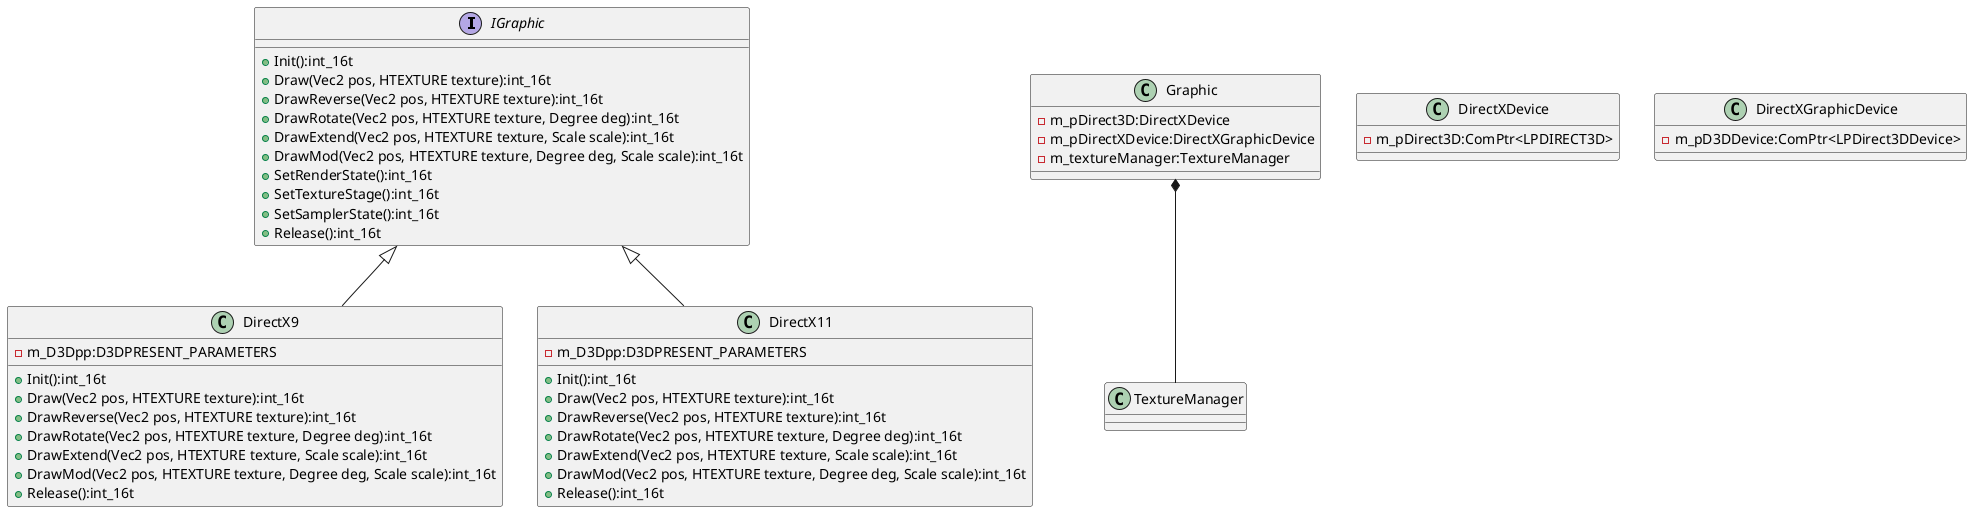 @startuml Graphic
interface IGraphic{
  +Init():int_16t
  +Draw(Vec2 pos, HTEXTURE texture):int_16t
  +DrawReverse(Vec2 pos, HTEXTURE texture):int_16t
  +DrawRotate(Vec2 pos, HTEXTURE texture, Degree deg):int_16t
  +DrawExtend(Vec2 pos, HTEXTURE texture, Scale scale):int_16t
  +DrawMod(Vec2 pos, HTEXTURE texture, Degree deg, Scale scale):int_16t
  +SetRenderState():int_16t
  +SetTextureStage():int_16t
  +SetSamplerState():int_16t
  +Release():int_16t
}

class Graphic{
  -m_pDirect3D:DirectXDevice
  -m_pDirectXDevice:DirectXGraphicDevice
  -m_textureManager:TextureManager
}

class DirectXDevice{
  -m_pDirect3D:ComPtr<LPDIRECT3D>
}

class DirectXGraphicDevice{
  -m_pD3DDevice:ComPtr<LPDirect3DDevice>
}

class DirectX9{
  +Init():int_16t
  +Draw(Vec2 pos, HTEXTURE texture):int_16t
  +DrawReverse(Vec2 pos, HTEXTURE texture):int_16t
  +DrawRotate(Vec2 pos, HTEXTURE texture, Degree deg):int_16t
  +DrawExtend(Vec2 pos, HTEXTURE texture, Scale scale):int_16t
  +DrawMod(Vec2 pos, HTEXTURE texture, Degree deg, Scale scale):int_16t
  +Release():int_16t
  -m_D3Dpp:D3DPRESENT_PARAMETERS
}

class DirectX11{
  +Init():int_16t
  +Draw(Vec2 pos, HTEXTURE texture):int_16t
  +DrawReverse(Vec2 pos, HTEXTURE texture):int_16t
  +DrawRotate(Vec2 pos, HTEXTURE texture, Degree deg):int_16t
  +DrawExtend(Vec2 pos, HTEXTURE texture, Scale scale):int_16t
  +DrawMod(Vec2 pos, HTEXTURE texture, Degree deg, Scale scale):int_16t
  +Release():int_16t
  -m_D3Dpp:D3DPRESENT_PARAMETERS
}

IGraphic <|-- DirectX9
IGraphic <|-- DirectX11
Graphic *-- TextureManager

@enduml
